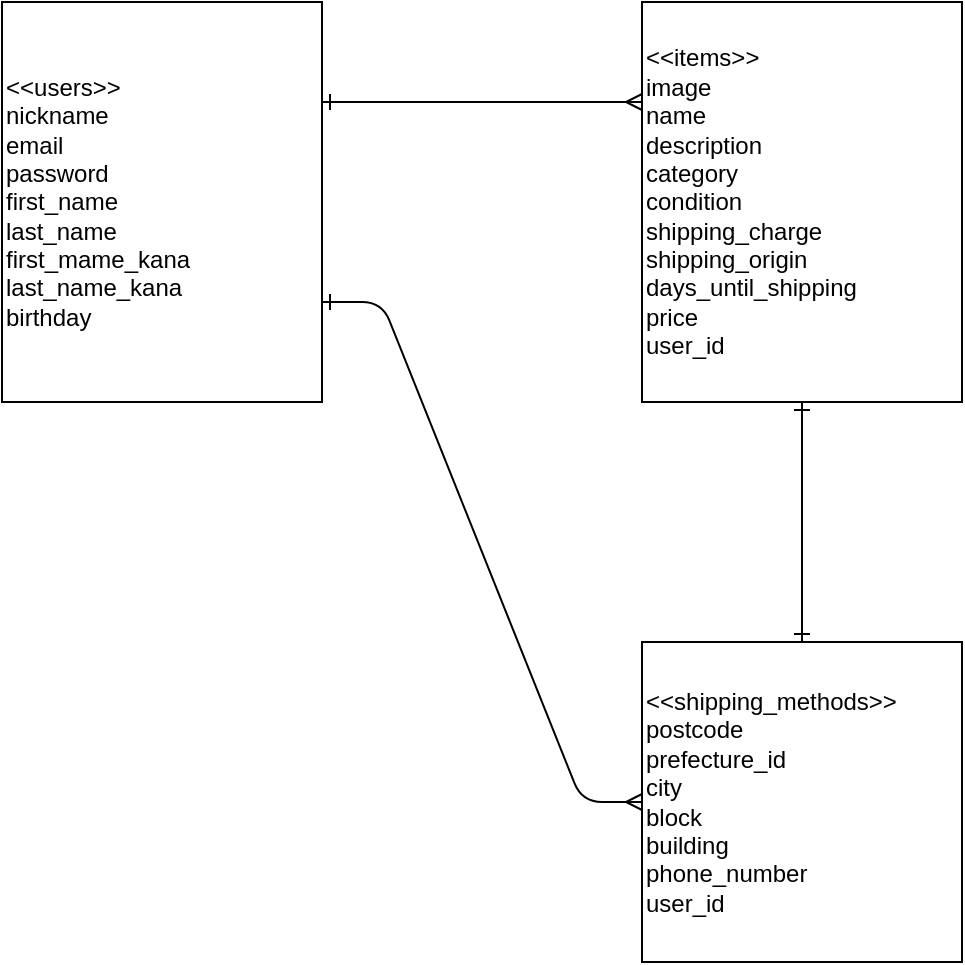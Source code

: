 <mxfile version="13.5.7">
    <diagram id="6hGFLwfOUW9BJ-s0fimq" name="Page-1">
        <mxGraphModel dx="84" dy="582" grid="1" gridSize="10" guides="1" tooltips="1" connect="1" arrows="1" fold="1" page="1" pageScale="1" pageWidth="827" pageHeight="1169" math="0" shadow="0">
            <root>
                <mxCell id="0"/>
                <mxCell id="1" parent="0"/>
                <mxCell id="6" value="&amp;lt;&amp;lt;users&amp;gt;&amp;gt;&lt;br&gt;nickname&lt;br&gt;email&lt;br&gt;password&lt;br&gt;first_name&lt;br&gt;last_name&lt;br&gt;first_mame_kana&lt;br&gt;last_name_kana&lt;br&gt;birthday" style="rounded=0;whiteSpace=wrap;html=1;align=left;" parent="1" vertex="1">
                    <mxGeometry x="280" y="240" width="160" height="200" as="geometry"/>
                </mxCell>
                <mxCell id="25" style="edgeStyle=none;rounded=0;orthogonalLoop=1;jettySize=auto;html=1;exitX=0.5;exitY=1;exitDx=0;exitDy=0;startArrow=ERoneToMany;startFill=0;endArrow=ERone;endFill=0;strokeWidth=1;" parent="1" source="7" edge="1">
                    <mxGeometry relative="1" as="geometry">
                        <mxPoint x="680" y="440" as="targetPoint"/>
                    </mxGeometry>
                </mxCell>
                <mxCell id="7" value="&amp;lt;&amp;lt;items&amp;gt;&amp;gt;&lt;br&gt;image&lt;br&gt;name&lt;br&gt;description&lt;br&gt;category&lt;br&gt;condition&lt;br&gt;shipping_charge&lt;br&gt;shipping_origin&lt;br&gt;days_until_shipping&lt;br&gt;price&lt;br&gt;user_id" style="rounded=0;whiteSpace=wrap;html=1;align=left;" parent="1" vertex="1">
                    <mxGeometry x="600" y="240" width="160" height="200" as="geometry"/>
                </mxCell>
                <mxCell id="10" value="&amp;lt;&amp;lt;shipping_methods&amp;gt;&amp;gt;&lt;br&gt;postcode&lt;br&gt;prefecture_id&lt;br&gt;&lt;div&gt;&lt;span&gt;city&lt;/span&gt;&lt;/div&gt;&lt;div&gt;&lt;span&gt;block&lt;/span&gt;&lt;/div&gt;building&lt;br&gt;phone_number&lt;br&gt;user_id" style="rounded=0;whiteSpace=wrap;html=1;align=left;" parent="1" vertex="1">
                    <mxGeometry x="600" y="560" width="160" height="160" as="geometry"/>
                </mxCell>
                <mxCell id="17" value="" style="fontSize=12;html=1;endArrow=ERone;startArrow=ERone;strokeWidth=1;exitX=0.5;exitY=1;exitDx=0;exitDy=0;endFill=0;startFill=0;" parent="1" source="7" target="10" edge="1">
                    <mxGeometry width="100" height="100" relative="1" as="geometry">
                        <mxPoint x="700" y="450" as="sourcePoint"/>
                        <mxPoint x="620" y="520" as="targetPoint"/>
                    </mxGeometry>
                </mxCell>
                <mxCell id="21" value="" style="edgeStyle=entityRelationEdgeStyle;fontSize=12;html=1;endArrow=ERmany;strokeWidth=1;exitX=1;exitY=0.75;exitDx=0;exitDy=0;entryX=0;entryY=0.5;entryDx=0;entryDy=0;startArrow=ERone;startFill=0;endFill=0;" parent="1" source="6" target="10" edge="1">
                    <mxGeometry width="100" height="100" relative="1" as="geometry">
                        <mxPoint x="410" y="560" as="sourcePoint"/>
                        <mxPoint x="510" y="460" as="targetPoint"/>
                    </mxGeometry>
                </mxCell>
                <mxCell id="22" value="" style="fontSize=12;html=1;endArrow=ERmany;strokeWidth=1;entryX=0;entryY=0.25;entryDx=0;entryDy=0;exitX=1;exitY=0.25;exitDx=0;exitDy=0;startArrow=ERone;startFill=0;endFill=0;" parent="1" source="6" target="7" edge="1">
                    <mxGeometry width="100" height="100" relative="1" as="geometry">
                        <mxPoint x="460" y="330" as="sourcePoint"/>
                        <mxPoint x="560" y="230" as="targetPoint"/>
                    </mxGeometry>
                </mxCell>
            </root>
        </mxGraphModel>
    </diagram>
</mxfile>